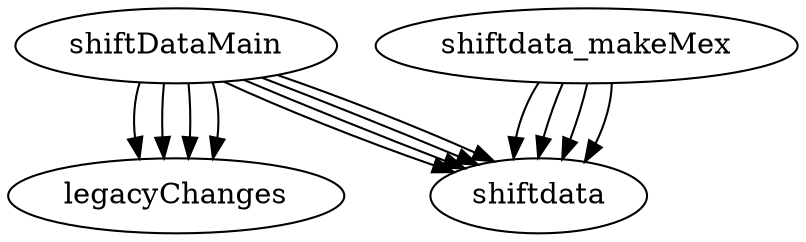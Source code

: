 /* Created by mdot for Matlab */
digraph m2html {
  shiftDataMain -> legacyChanges;
  shiftDataMain -> legacyChanges;
  shiftDataMain -> shiftdata;
  shiftDataMain -> shiftdata;
  shiftDataMain -> legacyChanges;
  shiftDataMain -> legacyChanges;
  shiftDataMain -> shiftdata;
  shiftDataMain -> shiftdata;
  shiftdata_makeMex -> shiftdata;
  shiftdata_makeMex -> shiftdata;
  shiftdata_makeMex -> shiftdata;
  shiftdata_makeMex -> shiftdata;

  legacyChanges [URL="legacyChanges.html"];
  legacyChanges [URL="legacyChanges.html"];
  shiftDataMain [URL="shiftDataMain.html"];
  shiftDataMain [URL="shiftDataMain.html"];
  shiftdata [URL="shiftdata.html"];
  shiftdata [URL="shiftdata.html"];
  shiftdata_makeMex [URL="shiftdata_makeMex.html"];
  shiftdata_makeMex [URL="shiftdata_makeMex.html"];
}